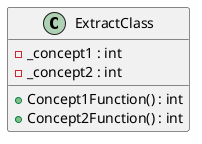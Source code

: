 @startuml
class ExtractClass {
    - _concept1 : int
    - _concept2 : int
    + Concept1Function() : int
    + Concept2Function() : int
}
@enduml
